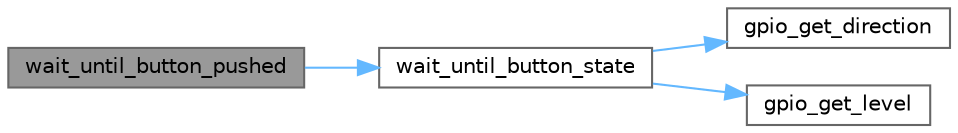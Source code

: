digraph "wait_until_button_pushed"
{
 // LATEX_PDF_SIZE
  bgcolor="transparent";
  edge [fontname=Helvetica,fontsize=10,labelfontname=Helvetica,labelfontsize=10];
  node [fontname=Helvetica,fontsize=10,shape=box,height=0.2,width=0.4];
  rankdir="LR";
  Node1 [id="Node000001",label="wait_until_button_pushed",height=0.2,width=0.4,color="gray40", fillcolor="grey60", style="filled", fontcolor="black",tooltip="Wait until the given button is pushed (which may be immediately)."];
  Node1 -> Node2 [id="edge1_Node000001_Node000002",color="steelblue1",style="solid",tooltip=" "];
  Node2 [id="Node000002",label="wait_until_button_state",height=0.2,width=0.4,color="grey40", fillcolor="white", style="filled",URL="$group__BUTTONS.html#ga75a555075662ca2a8a4be526adeb37b3",tooltip="Wait until the given button is in state (which may be immediately)."];
  Node2 -> Node3 [id="edge2_Node000002_Node000003",color="steelblue1",style="solid",tooltip=" "];
  Node3 [id="Node000003",label="gpio_get_direction",height=0.2,width=0.4,color="grey40", fillcolor="white", style="filled",URL="$empty-library_2gpio_8c.html#a783b475bfefd5d4cf8296fa864d544a0",tooltip=" "];
  Node2 -> Node4 [id="edge3_Node000002_Node000004",color="steelblue1",style="solid",tooltip=" "];
  Node4 [id="Node000004",label="gpio_get_level",height=0.2,width=0.4,color="grey40", fillcolor="white", style="filled",URL="$empty-library_2gpio_8c.html#a939422be5ec42d4d24d952839206ec0f",tooltip=" "];
}
